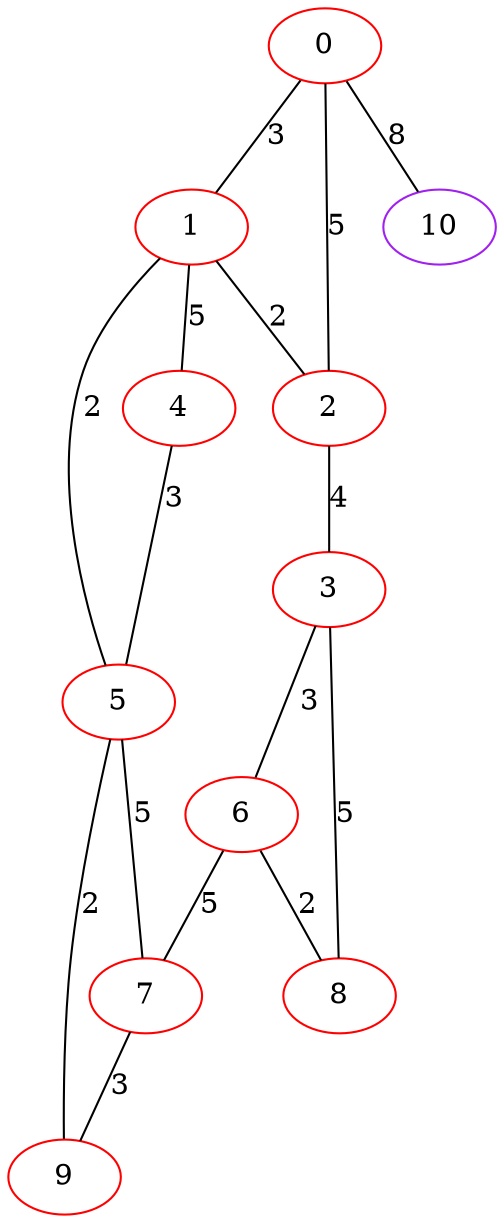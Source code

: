 graph "" {
0 [color=red, weight=1];
1 [color=red, weight=1];
2 [color=red, weight=1];
3 [color=red, weight=1];
4 [color=red, weight=1];
5 [color=red, weight=1];
6 [color=red, weight=1];
7 [color=red, weight=1];
8 [color=red, weight=1];
9 [color=red, weight=1];
10 [color=purple, weight=4];
0 -- 1  [key=0, label=3];
0 -- 2  [key=0, label=5];
0 -- 10  [key=0, label=8];
1 -- 2  [key=0, label=2];
1 -- 4  [key=0, label=5];
1 -- 5  [key=0, label=2];
2 -- 3  [key=0, label=4];
3 -- 8  [key=0, label=5];
3 -- 6  [key=0, label=3];
4 -- 5  [key=0, label=3];
5 -- 9  [key=0, label=2];
5 -- 7  [key=0, label=5];
6 -- 8  [key=0, label=2];
6 -- 7  [key=0, label=5];
7 -- 9  [key=0, label=3];
}
